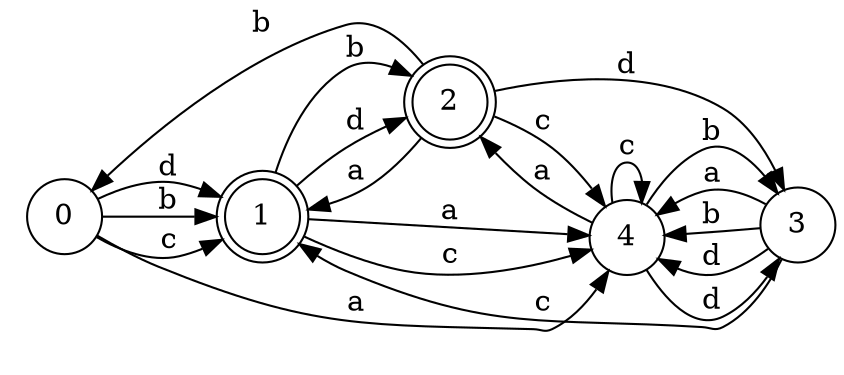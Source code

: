 digraph n4_5 {
__start0 [label="" shape="none"];

rankdir=LR;
size="8,5";

s0 [style="filled", color="black", fillcolor="white" shape="circle", label="0"];
s1 [style="rounded,filled", color="black", fillcolor="white" shape="doublecircle", label="1"];
s2 [style="rounded,filled", color="black", fillcolor="white" shape="doublecircle", label="2"];
s3 [style="filled", color="black", fillcolor="white" shape="circle", label="3"];
s4 [style="filled", color="black", fillcolor="white" shape="circle", label="4"];
s0 -> s4 [label="a"];
s0 -> s1 [label="b"];
s0 -> s1 [label="c"];
s0 -> s1 [label="d"];
s1 -> s4 [label="a"];
s1 -> s2 [label="b"];
s1 -> s4 [label="c"];
s1 -> s2 [label="d"];
s2 -> s1 [label="a"];
s2 -> s0 [label="b"];
s2 -> s4 [label="c"];
s2 -> s3 [label="d"];
s3 -> s4 [label="a"];
s3 -> s4 [label="b"];
s3 -> s1 [label="c"];
s3 -> s4 [label="d"];
s4 -> s2 [label="a"];
s4 -> s3 [label="b"];
s4 -> s4 [label="c"];
s4 -> s3 [label="d"];

}
